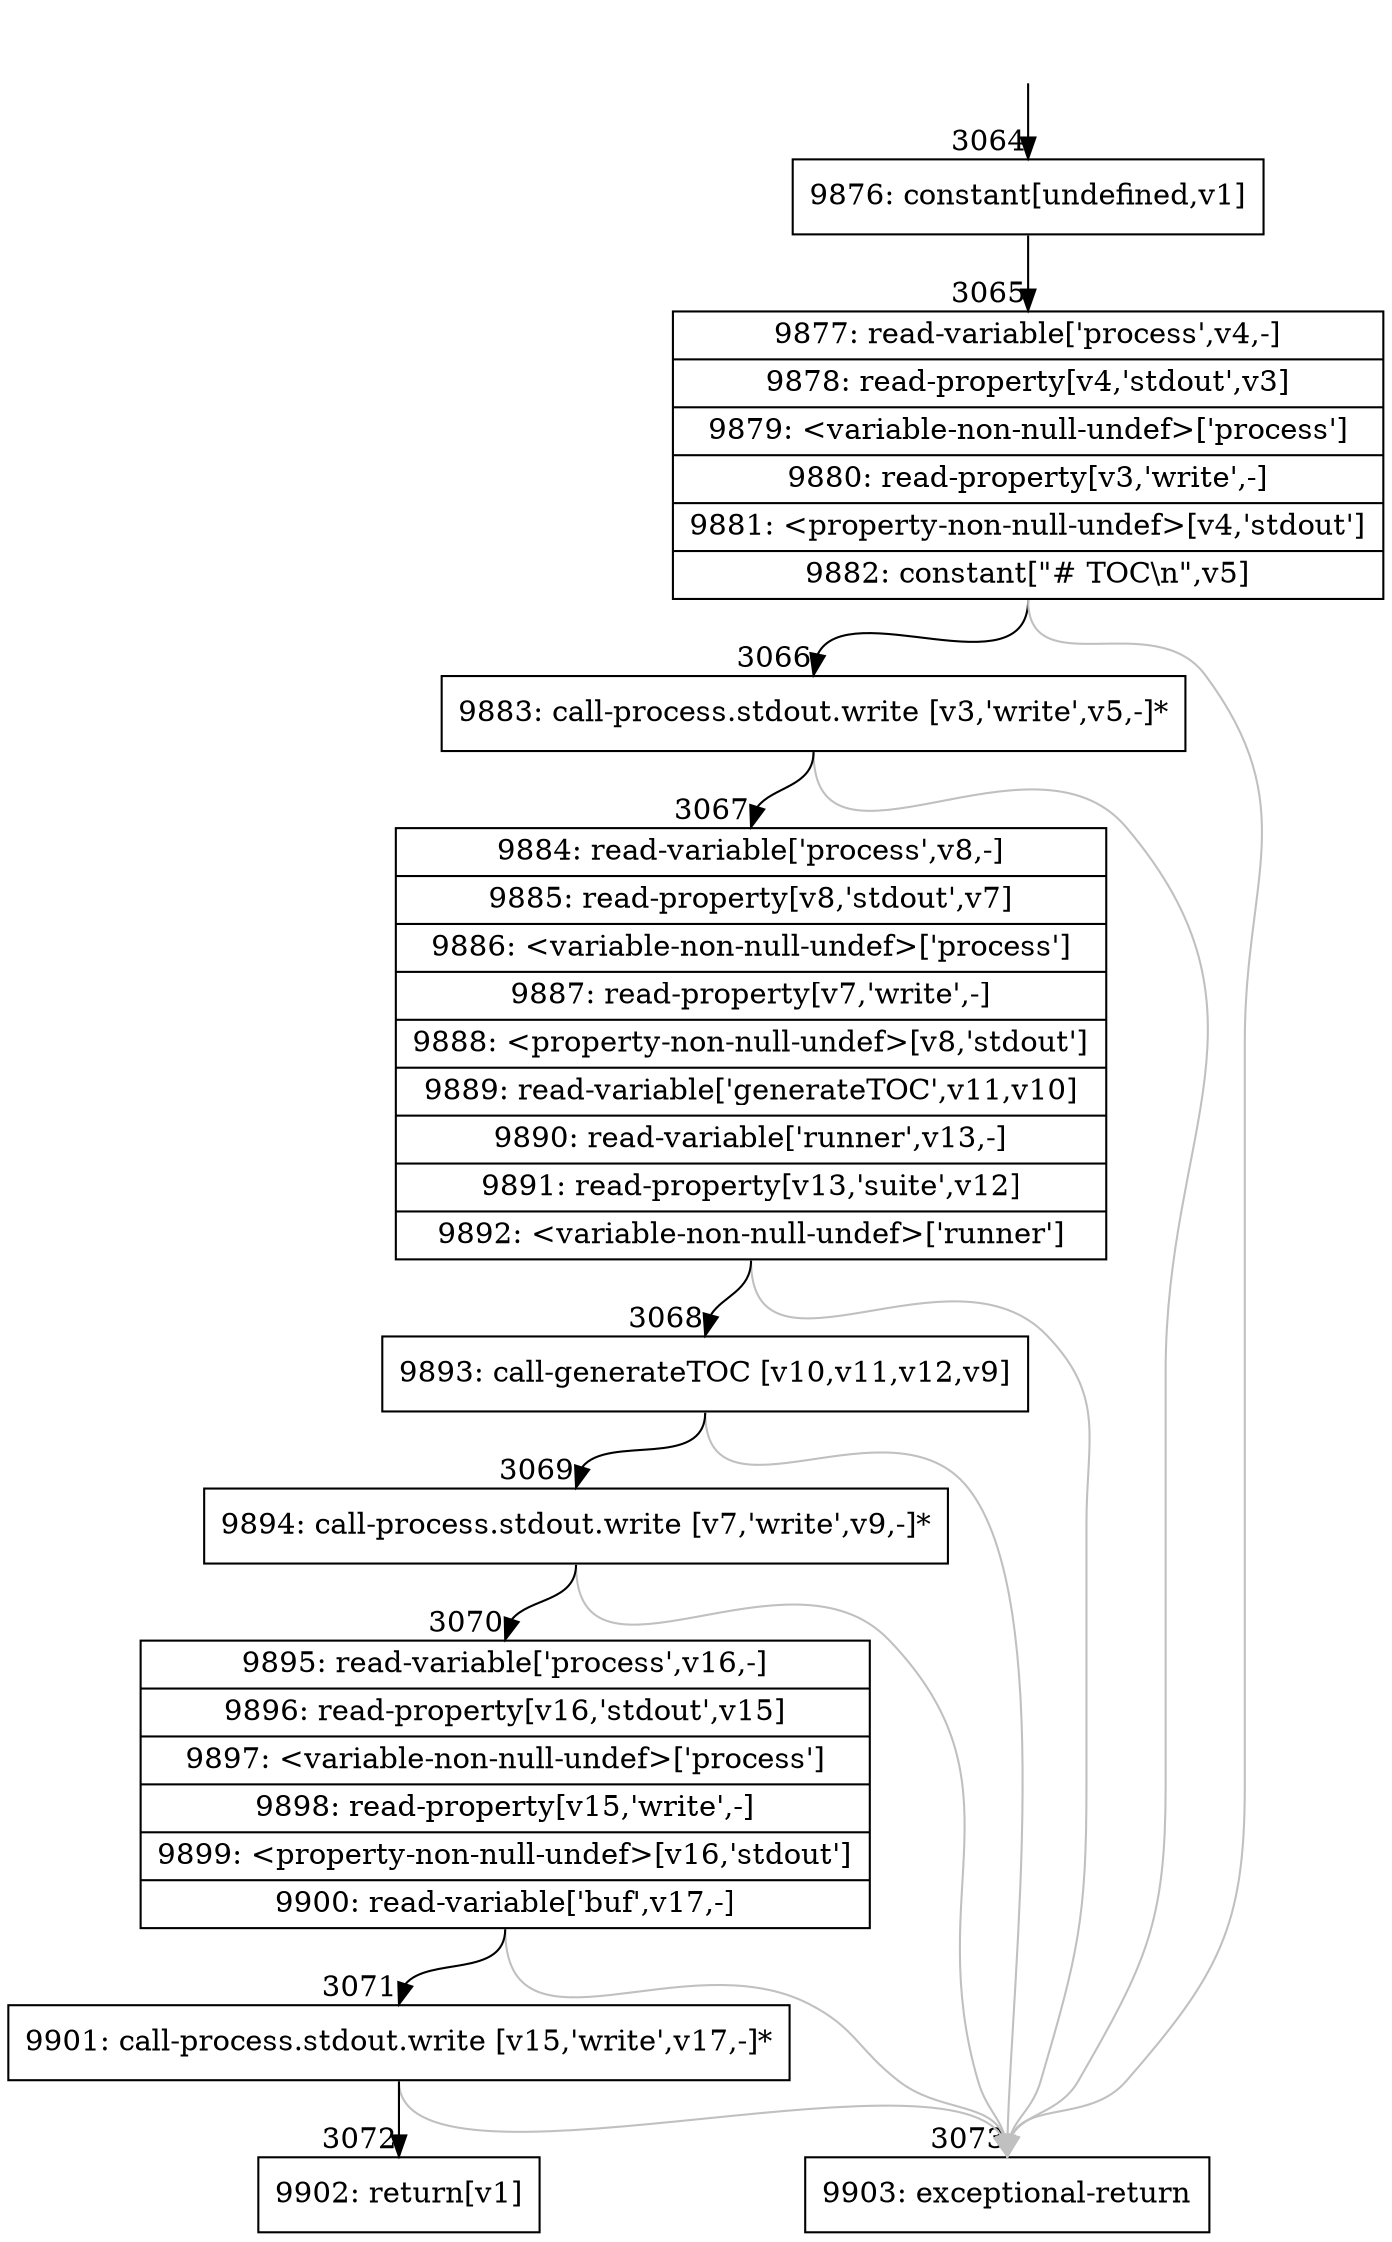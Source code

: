 digraph {
rankdir="TD"
BB_entry274[shape=none,label=""];
BB_entry274 -> BB3064 [tailport=s, headport=n, headlabel="    3064"]
BB3064 [shape=record label="{9876: constant[undefined,v1]}" ] 
BB3064 -> BB3065 [tailport=s, headport=n, headlabel="      3065"]
BB3065 [shape=record label="{9877: read-variable['process',v4,-]|9878: read-property[v4,'stdout',v3]|9879: \<variable-non-null-undef\>['process']|9880: read-property[v3,'write',-]|9881: \<property-non-null-undef\>[v4,'stdout']|9882: constant[\"# TOC\\n\",v5]}" ] 
BB3065 -> BB3066 [tailport=s, headport=n, headlabel="      3066"]
BB3065 -> BB3073 [tailport=s, headport=n, color=gray, headlabel="      3073"]
BB3066 [shape=record label="{9883: call-process.stdout.write [v3,'write',v5,-]*}" ] 
BB3066 -> BB3067 [tailport=s, headport=n, headlabel="      3067"]
BB3066 -> BB3073 [tailport=s, headport=n, color=gray]
BB3067 [shape=record label="{9884: read-variable['process',v8,-]|9885: read-property[v8,'stdout',v7]|9886: \<variable-non-null-undef\>['process']|9887: read-property[v7,'write',-]|9888: \<property-non-null-undef\>[v8,'stdout']|9889: read-variable['generateTOC',v11,v10]|9890: read-variable['runner',v13,-]|9891: read-property[v13,'suite',v12]|9892: \<variable-non-null-undef\>['runner']}" ] 
BB3067 -> BB3068 [tailport=s, headport=n, headlabel="      3068"]
BB3067 -> BB3073 [tailport=s, headport=n, color=gray]
BB3068 [shape=record label="{9893: call-generateTOC [v10,v11,v12,v9]}" ] 
BB3068 -> BB3069 [tailport=s, headport=n, headlabel="      3069"]
BB3068 -> BB3073 [tailport=s, headport=n, color=gray]
BB3069 [shape=record label="{9894: call-process.stdout.write [v7,'write',v9,-]*}" ] 
BB3069 -> BB3070 [tailport=s, headport=n, headlabel="      3070"]
BB3069 -> BB3073 [tailport=s, headport=n, color=gray]
BB3070 [shape=record label="{9895: read-variable['process',v16,-]|9896: read-property[v16,'stdout',v15]|9897: \<variable-non-null-undef\>['process']|9898: read-property[v15,'write',-]|9899: \<property-non-null-undef\>[v16,'stdout']|9900: read-variable['buf',v17,-]}" ] 
BB3070 -> BB3071 [tailport=s, headport=n, headlabel="      3071"]
BB3070 -> BB3073 [tailport=s, headport=n, color=gray]
BB3071 [shape=record label="{9901: call-process.stdout.write [v15,'write',v17,-]*}" ] 
BB3071 -> BB3072 [tailport=s, headport=n, headlabel="      3072"]
BB3071 -> BB3073 [tailport=s, headport=n, color=gray]
BB3072 [shape=record label="{9902: return[v1]}" ] 
BB3073 [shape=record label="{9903: exceptional-return}" ] 
//#$~ 3550
}
